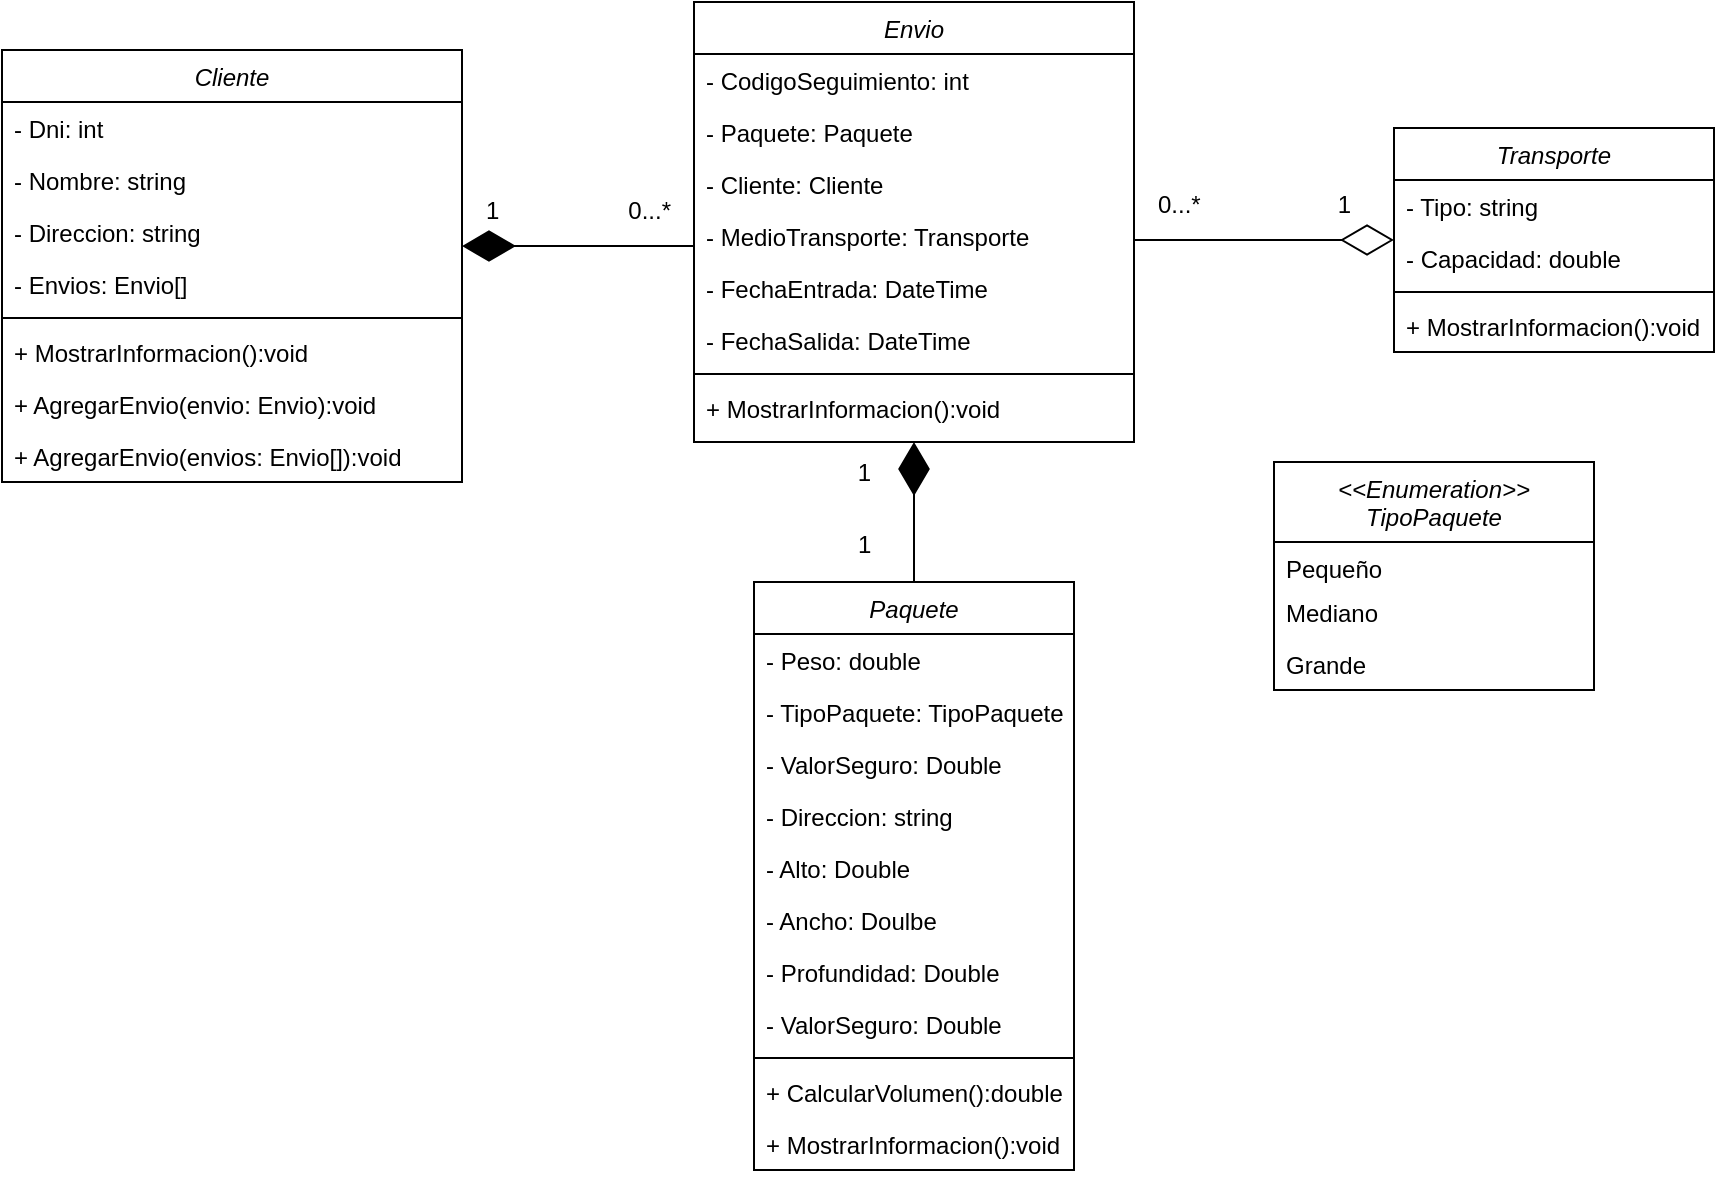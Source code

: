 <mxfile version="24.7.12">
  <diagram id="C5RBs43oDa-KdzZeNtuy" name="Page-1">
    <mxGraphModel dx="1032" dy="1708" grid="1" gridSize="10" guides="1" tooltips="1" connect="1" arrows="1" fold="1" page="1" pageScale="1" pageWidth="827" pageHeight="1169" math="0" shadow="0">
      <root>
        <mxCell id="WIyWlLk6GJQsqaUBKTNV-0" />
        <mxCell id="WIyWlLk6GJQsqaUBKTNV-1" parent="WIyWlLk6GJQsqaUBKTNV-0" />
        <mxCell id="ZD2MXCR1BxFSOdNfKrfs-0" value="Cliente" style="swimlane;fontStyle=2;align=center;verticalAlign=top;childLayout=stackLayout;horizontal=1;startSize=26;horizontalStack=0;resizeParent=1;resizeLast=0;collapsible=1;marginBottom=0;rounded=0;shadow=0;strokeWidth=1;" vertex="1" parent="WIyWlLk6GJQsqaUBKTNV-1">
          <mxGeometry x="184" y="-576" width="230" height="216" as="geometry">
            <mxRectangle x="230" y="140" width="160" height="26" as="alternateBounds" />
          </mxGeometry>
        </mxCell>
        <mxCell id="ZD2MXCR1BxFSOdNfKrfs-1" value="- Dni: int" style="text;align=left;verticalAlign=top;spacingLeft=4;spacingRight=4;overflow=hidden;rotatable=0;points=[[0,0.5],[1,0.5]];portConstraint=eastwest;" vertex="1" parent="ZD2MXCR1BxFSOdNfKrfs-0">
          <mxGeometry y="26" width="230" height="26" as="geometry" />
        </mxCell>
        <mxCell id="ZD2MXCR1BxFSOdNfKrfs-2" value="- Nombre: string" style="text;align=left;verticalAlign=top;spacingLeft=4;spacingRight=4;overflow=hidden;rotatable=0;points=[[0,0.5],[1,0.5]];portConstraint=eastwest;rounded=0;shadow=0;html=0;" vertex="1" parent="ZD2MXCR1BxFSOdNfKrfs-0">
          <mxGeometry y="52" width="230" height="26" as="geometry" />
        </mxCell>
        <mxCell id="ZD2MXCR1BxFSOdNfKrfs-3" value="- Direccion: string" style="text;align=left;verticalAlign=top;spacingLeft=4;spacingRight=4;overflow=hidden;rotatable=0;points=[[0,0.5],[1,0.5]];portConstraint=eastwest;rounded=0;shadow=0;html=0;" vertex="1" parent="ZD2MXCR1BxFSOdNfKrfs-0">
          <mxGeometry y="78" width="230" height="26" as="geometry" />
        </mxCell>
        <mxCell id="ZD2MXCR1BxFSOdNfKrfs-79" value="- Envios: Envio[]" style="text;align=left;verticalAlign=top;spacingLeft=4;spacingRight=4;overflow=hidden;rotatable=0;points=[[0,0.5],[1,0.5]];portConstraint=eastwest;rounded=0;shadow=0;html=0;" vertex="1" parent="ZD2MXCR1BxFSOdNfKrfs-0">
          <mxGeometry y="104" width="230" height="26" as="geometry" />
        </mxCell>
        <mxCell id="ZD2MXCR1BxFSOdNfKrfs-4" value="" style="line;html=1;strokeWidth=1;align=left;verticalAlign=middle;spacingTop=-1;spacingLeft=3;spacingRight=3;rotatable=0;labelPosition=right;points=[];portConstraint=eastwest;" vertex="1" parent="ZD2MXCR1BxFSOdNfKrfs-0">
          <mxGeometry y="130" width="230" height="8" as="geometry" />
        </mxCell>
        <mxCell id="ZD2MXCR1BxFSOdNfKrfs-80" value="+ MostrarInformacion():void" style="text;align=left;verticalAlign=top;spacingLeft=4;spacingRight=4;overflow=hidden;rotatable=0;points=[[0,0.5],[1,0.5]];portConstraint=eastwest;" vertex="1" parent="ZD2MXCR1BxFSOdNfKrfs-0">
          <mxGeometry y="138" width="230" height="26" as="geometry" />
        </mxCell>
        <mxCell id="ZD2MXCR1BxFSOdNfKrfs-5" value="+ AgregarEnvio(envio: Envio):void" style="text;align=left;verticalAlign=top;spacingLeft=4;spacingRight=4;overflow=hidden;rotatable=0;points=[[0,0.5],[1,0.5]];portConstraint=eastwest;" vertex="1" parent="ZD2MXCR1BxFSOdNfKrfs-0">
          <mxGeometry y="164" width="230" height="26" as="geometry" />
        </mxCell>
        <mxCell id="ZD2MXCR1BxFSOdNfKrfs-82" value="+ AgregarEnvio(envios: Envio[]):void" style="text;align=left;verticalAlign=top;spacingLeft=4;spacingRight=4;overflow=hidden;rotatable=0;points=[[0,0.5],[1,0.5]];portConstraint=eastwest;" vertex="1" parent="ZD2MXCR1BxFSOdNfKrfs-0">
          <mxGeometry y="190" width="230" height="26" as="geometry" />
        </mxCell>
        <mxCell id="ZD2MXCR1BxFSOdNfKrfs-6" value="Paquete" style="swimlane;fontStyle=2;align=center;verticalAlign=top;childLayout=stackLayout;horizontal=1;startSize=26;horizontalStack=0;resizeParent=1;resizeLast=0;collapsible=1;marginBottom=0;rounded=0;shadow=0;strokeWidth=1;" vertex="1" parent="WIyWlLk6GJQsqaUBKTNV-1">
          <mxGeometry x="560" y="-310" width="160" height="294" as="geometry">
            <mxRectangle x="230" y="140" width="160" height="26" as="alternateBounds" />
          </mxGeometry>
        </mxCell>
        <mxCell id="ZD2MXCR1BxFSOdNfKrfs-7" value="- Peso: double" style="text;align=left;verticalAlign=top;spacingLeft=4;spacingRight=4;overflow=hidden;rotatable=0;points=[[0,0.5],[1,0.5]];portConstraint=eastwest;" vertex="1" parent="ZD2MXCR1BxFSOdNfKrfs-6">
          <mxGeometry y="26" width="160" height="26" as="geometry" />
        </mxCell>
        <mxCell id="ZD2MXCR1BxFSOdNfKrfs-8" value="- TipoPaquete: TipoPaquete" style="text;align=left;verticalAlign=top;spacingLeft=4;spacingRight=4;overflow=hidden;rotatable=0;points=[[0,0.5],[1,0.5]];portConstraint=eastwest;rounded=0;shadow=0;html=0;" vertex="1" parent="ZD2MXCR1BxFSOdNfKrfs-6">
          <mxGeometry y="52" width="160" height="26" as="geometry" />
        </mxCell>
        <mxCell id="ZD2MXCR1BxFSOdNfKrfs-45" value="- ValorSeguro: Double" style="text;align=left;verticalAlign=top;spacingLeft=4;spacingRight=4;overflow=hidden;rotatable=0;points=[[0,0.5],[1,0.5]];portConstraint=eastwest;rounded=0;shadow=0;html=0;" vertex="1" parent="ZD2MXCR1BxFSOdNfKrfs-6">
          <mxGeometry y="78" width="160" height="26" as="geometry" />
        </mxCell>
        <mxCell id="ZD2MXCR1BxFSOdNfKrfs-9" value="- Direccion: string" style="text;align=left;verticalAlign=top;spacingLeft=4;spacingRight=4;overflow=hidden;rotatable=0;points=[[0,0.5],[1,0.5]];portConstraint=eastwest;rounded=0;shadow=0;html=0;" vertex="1" parent="ZD2MXCR1BxFSOdNfKrfs-6">
          <mxGeometry y="104" width="160" height="26" as="geometry" />
        </mxCell>
        <mxCell id="ZD2MXCR1BxFSOdNfKrfs-12" value="- Alto: Double" style="text;align=left;verticalAlign=top;spacingLeft=4;spacingRight=4;overflow=hidden;rotatable=0;points=[[0,0.5],[1,0.5]];portConstraint=eastwest;rounded=0;shadow=0;html=0;" vertex="1" parent="ZD2MXCR1BxFSOdNfKrfs-6">
          <mxGeometry y="130" width="160" height="26" as="geometry" />
        </mxCell>
        <mxCell id="ZD2MXCR1BxFSOdNfKrfs-13" value="- Ancho: Doulbe" style="text;align=left;verticalAlign=top;spacingLeft=4;spacingRight=4;overflow=hidden;rotatable=0;points=[[0,0.5],[1,0.5]];portConstraint=eastwest;rounded=0;shadow=0;html=0;" vertex="1" parent="ZD2MXCR1BxFSOdNfKrfs-6">
          <mxGeometry y="156" width="160" height="26" as="geometry" />
        </mxCell>
        <mxCell id="ZD2MXCR1BxFSOdNfKrfs-14" value="- Profundidad: Double" style="text;align=left;verticalAlign=top;spacingLeft=4;spacingRight=4;overflow=hidden;rotatable=0;points=[[0,0.5],[1,0.5]];portConstraint=eastwest;rounded=0;shadow=0;html=0;" vertex="1" parent="ZD2MXCR1BxFSOdNfKrfs-6">
          <mxGeometry y="182" width="160" height="26" as="geometry" />
        </mxCell>
        <mxCell id="ZD2MXCR1BxFSOdNfKrfs-15" value="- ValorSeguro: Double" style="text;align=left;verticalAlign=top;spacingLeft=4;spacingRight=4;overflow=hidden;rotatable=0;points=[[0,0.5],[1,0.5]];portConstraint=eastwest;rounded=0;shadow=0;html=0;" vertex="1" parent="ZD2MXCR1BxFSOdNfKrfs-6">
          <mxGeometry y="208" width="160" height="26" as="geometry" />
        </mxCell>
        <mxCell id="ZD2MXCR1BxFSOdNfKrfs-10" value="" style="line;html=1;strokeWidth=1;align=left;verticalAlign=middle;spacingTop=-1;spacingLeft=3;spacingRight=3;rotatable=0;labelPosition=right;points=[];portConstraint=eastwest;" vertex="1" parent="ZD2MXCR1BxFSOdNfKrfs-6">
          <mxGeometry y="234" width="160" height="8" as="geometry" />
        </mxCell>
        <mxCell id="ZD2MXCR1BxFSOdNfKrfs-81" value="+ CalcularVolumen():double" style="text;align=left;verticalAlign=top;spacingLeft=4;spacingRight=4;overflow=hidden;rotatable=0;points=[[0,0.5],[1,0.5]];portConstraint=eastwest;" vertex="1" parent="ZD2MXCR1BxFSOdNfKrfs-6">
          <mxGeometry y="242" width="160" height="26" as="geometry" />
        </mxCell>
        <mxCell id="ZD2MXCR1BxFSOdNfKrfs-11" value="+ MostrarInformacion():void" style="text;align=left;verticalAlign=top;spacingLeft=4;spacingRight=4;overflow=hidden;rotatable=0;points=[[0,0.5],[1,0.5]];portConstraint=eastwest;" vertex="1" parent="ZD2MXCR1BxFSOdNfKrfs-6">
          <mxGeometry y="268" width="160" height="26" as="geometry" />
        </mxCell>
        <mxCell id="ZD2MXCR1BxFSOdNfKrfs-18" value="Transporte" style="swimlane;fontStyle=2;align=center;verticalAlign=top;childLayout=stackLayout;horizontal=1;startSize=26;horizontalStack=0;resizeParent=1;resizeLast=0;collapsible=1;marginBottom=0;rounded=0;shadow=0;strokeWidth=1;" vertex="1" parent="WIyWlLk6GJQsqaUBKTNV-1">
          <mxGeometry x="880" y="-537" width="160" height="112" as="geometry">
            <mxRectangle x="230" y="140" width="160" height="26" as="alternateBounds" />
          </mxGeometry>
        </mxCell>
        <mxCell id="ZD2MXCR1BxFSOdNfKrfs-19" value="- Tipo: string" style="text;align=left;verticalAlign=top;spacingLeft=4;spacingRight=4;overflow=hidden;rotatable=0;points=[[0,0.5],[1,0.5]];portConstraint=eastwest;" vertex="1" parent="ZD2MXCR1BxFSOdNfKrfs-18">
          <mxGeometry y="26" width="160" height="26" as="geometry" />
        </mxCell>
        <mxCell id="ZD2MXCR1BxFSOdNfKrfs-20" value="- Capacidad: double" style="text;align=left;verticalAlign=top;spacingLeft=4;spacingRight=4;overflow=hidden;rotatable=0;points=[[0,0.5],[1,0.5]];portConstraint=eastwest;rounded=0;shadow=0;html=0;" vertex="1" parent="ZD2MXCR1BxFSOdNfKrfs-18">
          <mxGeometry y="52" width="160" height="26" as="geometry" />
        </mxCell>
        <mxCell id="ZD2MXCR1BxFSOdNfKrfs-22" value="" style="line;html=1;strokeWidth=1;align=left;verticalAlign=middle;spacingTop=-1;spacingLeft=3;spacingRight=3;rotatable=0;labelPosition=right;points=[];portConstraint=eastwest;" vertex="1" parent="ZD2MXCR1BxFSOdNfKrfs-18">
          <mxGeometry y="78" width="160" height="8" as="geometry" />
        </mxCell>
        <mxCell id="ZD2MXCR1BxFSOdNfKrfs-78" value="+ MostrarInformacion():void" style="text;align=left;verticalAlign=top;spacingLeft=4;spacingRight=4;overflow=hidden;rotatable=0;points=[[0,0.5],[1,0.5]];portConstraint=eastwest;" vertex="1" parent="ZD2MXCR1BxFSOdNfKrfs-18">
          <mxGeometry y="86" width="160" height="26" as="geometry" />
        </mxCell>
        <mxCell id="ZD2MXCR1BxFSOdNfKrfs-24" value="Envio" style="swimlane;fontStyle=2;align=center;verticalAlign=top;childLayout=stackLayout;horizontal=1;startSize=26;horizontalStack=0;resizeParent=1;resizeLast=0;collapsible=1;marginBottom=0;rounded=0;shadow=0;strokeWidth=1;" vertex="1" parent="WIyWlLk6GJQsqaUBKTNV-1">
          <mxGeometry x="530" y="-600" width="220" height="220" as="geometry">
            <mxRectangle x="230" y="140" width="160" height="26" as="alternateBounds" />
          </mxGeometry>
        </mxCell>
        <mxCell id="ZD2MXCR1BxFSOdNfKrfs-30" value="- CodigoSeguimiento: int" style="text;align=left;verticalAlign=top;spacingLeft=4;spacingRight=4;overflow=hidden;rotatable=0;points=[[0,0.5],[1,0.5]];portConstraint=eastwest;" vertex="1" parent="ZD2MXCR1BxFSOdNfKrfs-24">
          <mxGeometry y="26" width="220" height="26" as="geometry" />
        </mxCell>
        <mxCell id="ZD2MXCR1BxFSOdNfKrfs-25" value="- Paquete: Paquete" style="text;align=left;verticalAlign=top;spacingLeft=4;spacingRight=4;overflow=hidden;rotatable=0;points=[[0,0.5],[1,0.5]];portConstraint=eastwest;" vertex="1" parent="ZD2MXCR1BxFSOdNfKrfs-24">
          <mxGeometry y="52" width="220" height="26" as="geometry" />
        </mxCell>
        <mxCell id="ZD2MXCR1BxFSOdNfKrfs-26" value="- Cliente: Cliente" style="text;align=left;verticalAlign=top;spacingLeft=4;spacingRight=4;overflow=hidden;rotatable=0;points=[[0,0.5],[1,0.5]];portConstraint=eastwest;rounded=0;shadow=0;html=0;" vertex="1" parent="ZD2MXCR1BxFSOdNfKrfs-24">
          <mxGeometry y="78" width="220" height="26" as="geometry" />
        </mxCell>
        <mxCell id="ZD2MXCR1BxFSOdNfKrfs-29" value="- MedioTransporte: Transporte" style="text;align=left;verticalAlign=top;spacingLeft=4;spacingRight=4;overflow=hidden;rotatable=0;points=[[0,0.5],[1,0.5]];portConstraint=eastwest;rounded=0;shadow=0;html=0;" vertex="1" parent="ZD2MXCR1BxFSOdNfKrfs-24">
          <mxGeometry y="104" width="220" height="26" as="geometry" />
        </mxCell>
        <mxCell id="ZD2MXCR1BxFSOdNfKrfs-31" value="- FechaEntrada: DateTime" style="text;align=left;verticalAlign=top;spacingLeft=4;spacingRight=4;overflow=hidden;rotatable=0;points=[[0,0.5],[1,0.5]];portConstraint=eastwest;rounded=0;shadow=0;html=0;" vertex="1" parent="ZD2MXCR1BxFSOdNfKrfs-24">
          <mxGeometry y="130" width="220" height="26" as="geometry" />
        </mxCell>
        <mxCell id="ZD2MXCR1BxFSOdNfKrfs-32" value="- FechaSalida: DateTime" style="text;align=left;verticalAlign=top;spacingLeft=4;spacingRight=4;overflow=hidden;rotatable=0;points=[[0,0.5],[1,0.5]];portConstraint=eastwest;rounded=0;shadow=0;html=0;" vertex="1" parent="ZD2MXCR1BxFSOdNfKrfs-24">
          <mxGeometry y="156" width="220" height="26" as="geometry" />
        </mxCell>
        <mxCell id="ZD2MXCR1BxFSOdNfKrfs-27" value="" style="line;html=1;strokeWidth=1;align=left;verticalAlign=middle;spacingTop=-1;spacingLeft=3;spacingRight=3;rotatable=0;labelPosition=right;points=[];portConstraint=eastwest;" vertex="1" parent="ZD2MXCR1BxFSOdNfKrfs-24">
          <mxGeometry y="182" width="220" height="8" as="geometry" />
        </mxCell>
        <mxCell id="ZD2MXCR1BxFSOdNfKrfs-28" value="+ MostrarInformacion():void" style="text;align=left;verticalAlign=top;spacingLeft=4;spacingRight=4;overflow=hidden;rotatable=0;points=[[0,0.5],[1,0.5]];portConstraint=eastwest;" vertex="1" parent="ZD2MXCR1BxFSOdNfKrfs-24">
          <mxGeometry y="190" width="220" height="26" as="geometry" />
        </mxCell>
        <mxCell id="ZD2MXCR1BxFSOdNfKrfs-41" value="" style="endArrow=none;shadow=0;strokeWidth=1;rounded=0;curved=0;endFill=0;edgeStyle=elbowEdgeStyle;elbow=vertical;startArrow=diamondThin;startFill=1;sourcePerimeterSpacing=0;startSize=24;" edge="1" parent="WIyWlLk6GJQsqaUBKTNV-1" source="ZD2MXCR1BxFSOdNfKrfs-0" target="ZD2MXCR1BxFSOdNfKrfs-24">
          <mxGeometry x="0.5" y="41" relative="1" as="geometry">
            <mxPoint x="360" y="-490" as="sourcePoint" />
            <mxPoint x="488" y="-490" as="targetPoint" />
            <mxPoint x="-40" y="32" as="offset" />
          </mxGeometry>
        </mxCell>
        <mxCell id="ZD2MXCR1BxFSOdNfKrfs-42" value="1" style="resizable=0;align=left;verticalAlign=bottom;labelBackgroundColor=none;fontSize=12;" connectable="0" vertex="1" parent="ZD2MXCR1BxFSOdNfKrfs-41">
          <mxGeometry x="-1" relative="1" as="geometry">
            <mxPoint x="10" y="-9" as="offset" />
          </mxGeometry>
        </mxCell>
        <mxCell id="ZD2MXCR1BxFSOdNfKrfs-43" value="0...*" style="resizable=0;align=right;verticalAlign=bottom;labelBackgroundColor=none;fontSize=12;" connectable="0" vertex="1" parent="ZD2MXCR1BxFSOdNfKrfs-41">
          <mxGeometry x="1" relative="1" as="geometry">
            <mxPoint x="-10" y="-9" as="offset" />
          </mxGeometry>
        </mxCell>
        <mxCell id="ZD2MXCR1BxFSOdNfKrfs-58" value="&lt;&lt;Enumeration&gt;&gt;&#xa;TipoPaquete" style="swimlane;fontStyle=2;align=center;verticalAlign=top;childLayout=stackLayout;horizontal=1;startSize=40;horizontalStack=0;resizeParent=1;resizeLast=0;collapsible=1;marginBottom=0;rounded=0;shadow=0;strokeWidth=1;" vertex="1" parent="WIyWlLk6GJQsqaUBKTNV-1">
          <mxGeometry x="820" y="-370" width="160" height="114" as="geometry">
            <mxRectangle x="230" y="140" width="160" height="26" as="alternateBounds" />
          </mxGeometry>
        </mxCell>
        <mxCell id="ZD2MXCR1BxFSOdNfKrfs-59" value="Pequeño" style="text;align=left;verticalAlign=top;spacingLeft=4;spacingRight=4;overflow=hidden;rotatable=0;points=[[0,0.5],[1,0.5]];portConstraint=eastwest;" vertex="1" parent="ZD2MXCR1BxFSOdNfKrfs-58">
          <mxGeometry y="40" width="160" height="22" as="geometry" />
        </mxCell>
        <mxCell id="ZD2MXCR1BxFSOdNfKrfs-60" value="Mediano" style="text;align=left;verticalAlign=top;spacingLeft=4;spacingRight=4;overflow=hidden;rotatable=0;points=[[0,0.5],[1,0.5]];portConstraint=eastwest;rounded=0;shadow=0;html=0;" vertex="1" parent="ZD2MXCR1BxFSOdNfKrfs-58">
          <mxGeometry y="62" width="160" height="26" as="geometry" />
        </mxCell>
        <mxCell id="ZD2MXCR1BxFSOdNfKrfs-61" value="Grande" style="text;align=left;verticalAlign=top;spacingLeft=4;spacingRight=4;overflow=hidden;rotatable=0;points=[[0,0.5],[1,0.5]];portConstraint=eastwest;rounded=0;shadow=0;html=0;" vertex="1" parent="ZD2MXCR1BxFSOdNfKrfs-58">
          <mxGeometry y="88" width="160" height="26" as="geometry" />
        </mxCell>
        <mxCell id="ZD2MXCR1BxFSOdNfKrfs-64" value="" style="endArrow=diamondThin;shadow=0;strokeWidth=1;rounded=0;curved=0;endFill=1;edgeStyle=elbowEdgeStyle;elbow=vertical;startArrow=none;startFill=0;startSize=11;endSize=24;" edge="1" parent="WIyWlLk6GJQsqaUBKTNV-1" source="ZD2MXCR1BxFSOdNfKrfs-6" target="ZD2MXCR1BxFSOdNfKrfs-24">
          <mxGeometry x="0.5" y="41" relative="1" as="geometry">
            <mxPoint x="510" y="-310.83" as="sourcePoint" />
            <mxPoint x="690" y="-310.83" as="targetPoint" />
            <mxPoint x="-40" y="32" as="offset" />
          </mxGeometry>
        </mxCell>
        <mxCell id="ZD2MXCR1BxFSOdNfKrfs-65" value="1" style="resizable=0;align=left;verticalAlign=bottom;labelBackgroundColor=none;fontSize=12;" connectable="0" vertex="1" parent="ZD2MXCR1BxFSOdNfKrfs-64">
          <mxGeometry x="-1" relative="1" as="geometry">
            <mxPoint x="-30" y="-10" as="offset" />
          </mxGeometry>
        </mxCell>
        <mxCell id="ZD2MXCR1BxFSOdNfKrfs-66" value="1" style="resizable=0;align=right;verticalAlign=bottom;labelBackgroundColor=none;fontSize=12;" connectable="0" vertex="1" parent="ZD2MXCR1BxFSOdNfKrfs-64">
          <mxGeometry x="1" relative="1" as="geometry">
            <mxPoint x="-20" y="24" as="offset" />
          </mxGeometry>
        </mxCell>
        <mxCell id="ZD2MXCR1BxFSOdNfKrfs-72" value="" style="endArrow=diamondThin;shadow=0;strokeWidth=1;rounded=0;curved=0;endFill=0;edgeStyle=elbowEdgeStyle;elbow=vertical;startSize=6;endSize=24;" edge="1" parent="WIyWlLk6GJQsqaUBKTNV-1" source="ZD2MXCR1BxFSOdNfKrfs-24" target="ZD2MXCR1BxFSOdNfKrfs-18">
          <mxGeometry x="0.5" y="41" relative="1" as="geometry">
            <mxPoint x="827" y="-460" as="sourcePoint" />
            <mxPoint x="955" y="-460" as="targetPoint" />
            <mxPoint x="-40" y="32" as="offset" />
          </mxGeometry>
        </mxCell>
        <mxCell id="ZD2MXCR1BxFSOdNfKrfs-73" value="0...*" style="resizable=0;align=left;verticalAlign=bottom;labelBackgroundColor=none;fontSize=12;" connectable="0" vertex="1" parent="ZD2MXCR1BxFSOdNfKrfs-72">
          <mxGeometry x="-1" relative="1" as="geometry">
            <mxPoint x="10" y="-9" as="offset" />
          </mxGeometry>
        </mxCell>
        <mxCell id="ZD2MXCR1BxFSOdNfKrfs-74" value="1" style="resizable=0;align=right;verticalAlign=bottom;labelBackgroundColor=none;fontSize=12;" connectable="0" vertex="1" parent="ZD2MXCR1BxFSOdNfKrfs-72">
          <mxGeometry x="1" relative="1" as="geometry">
            <mxPoint x="-20" y="-9" as="offset" />
          </mxGeometry>
        </mxCell>
      </root>
    </mxGraphModel>
  </diagram>
</mxfile>
